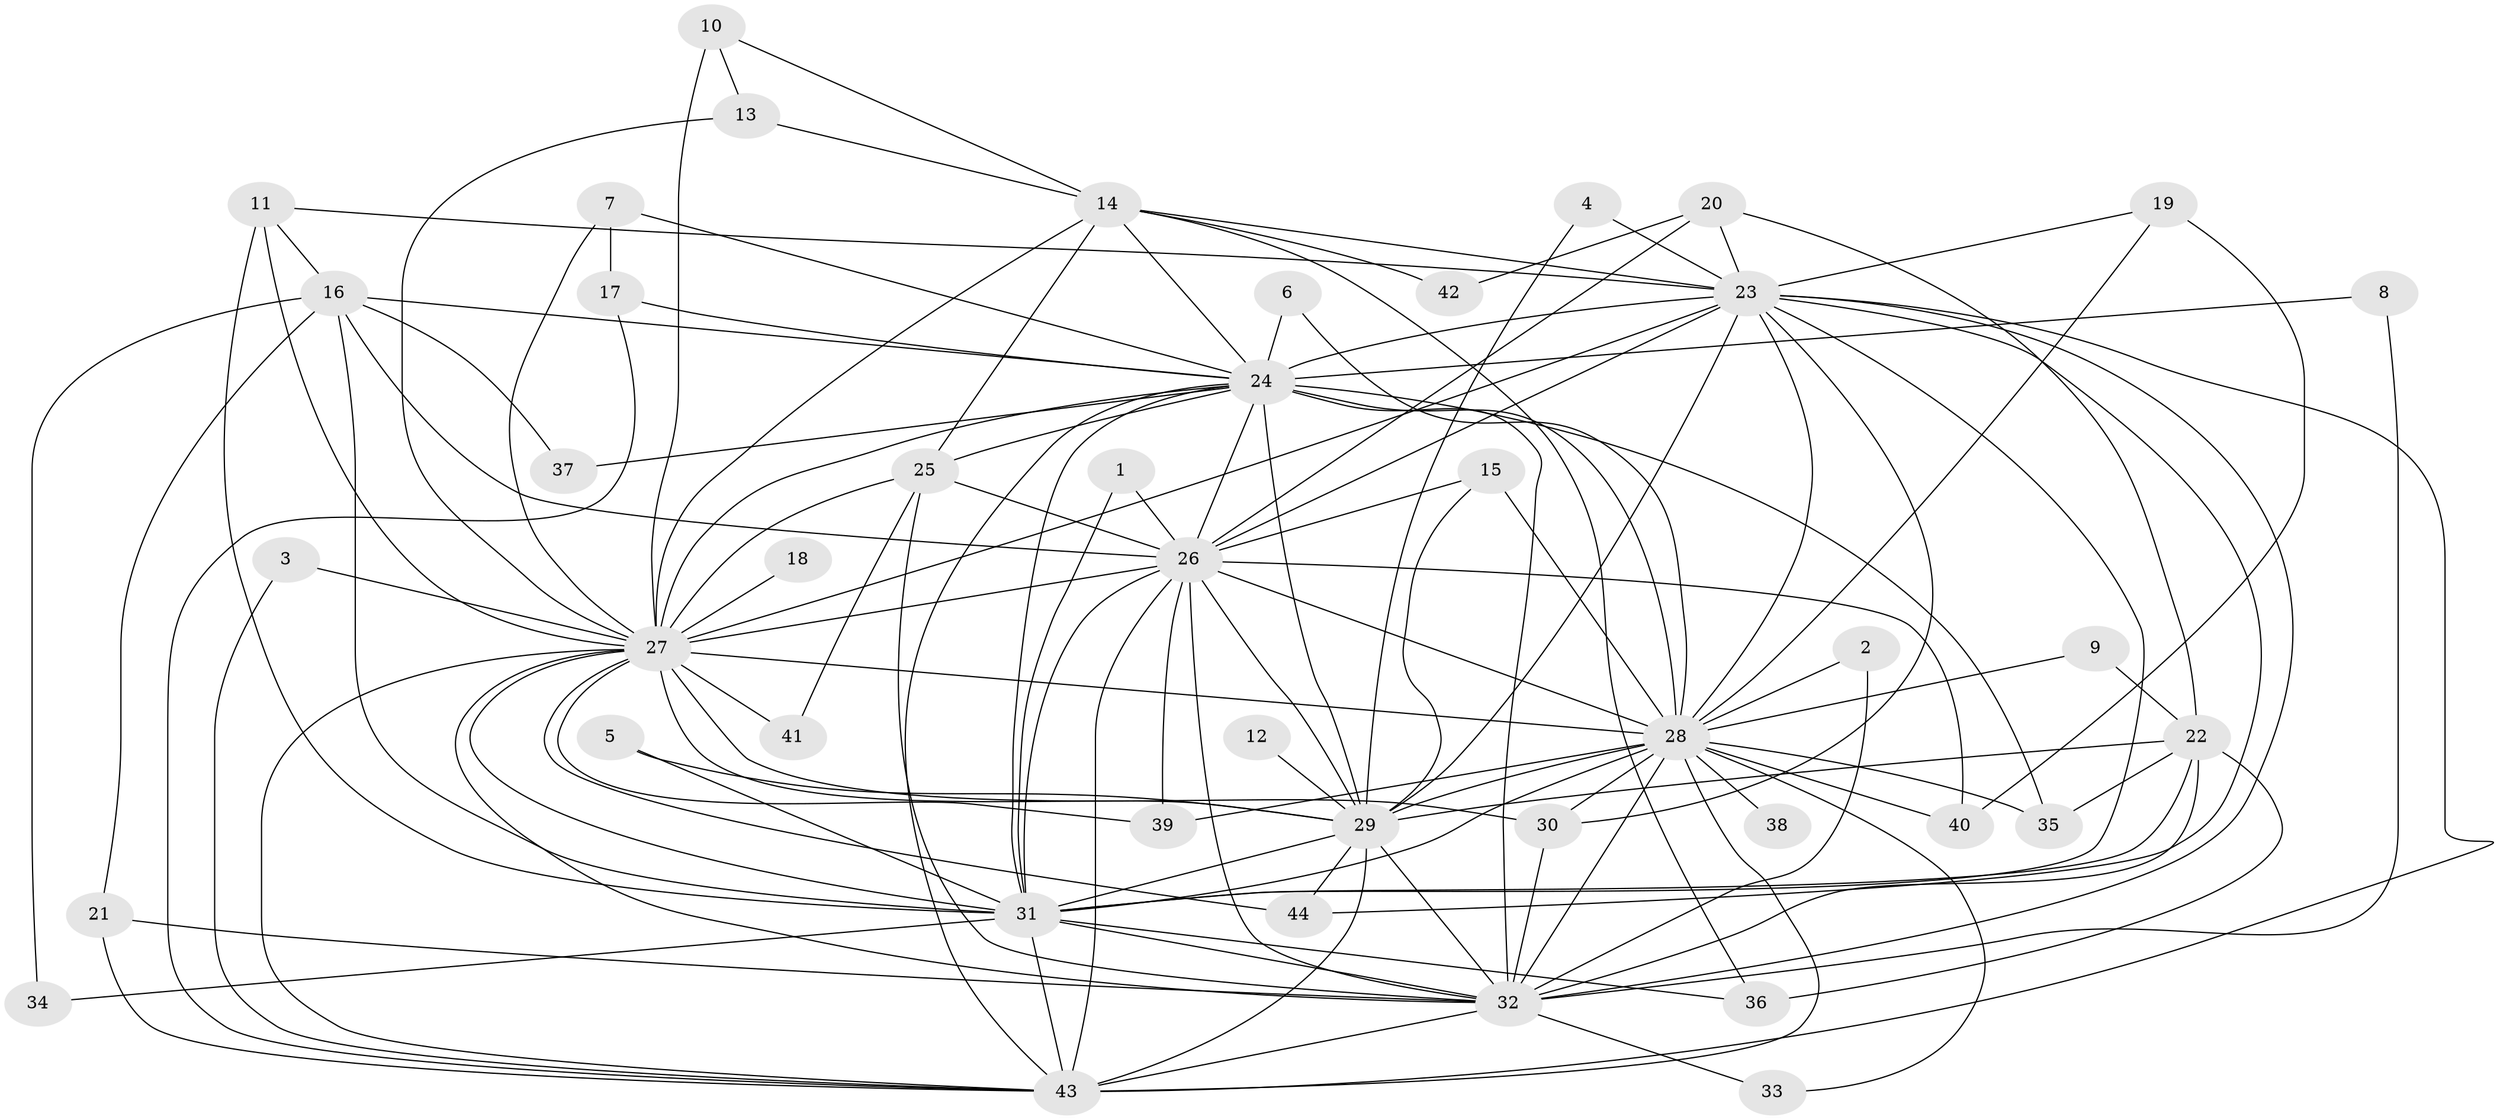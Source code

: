 // original degree distribution, {16: 0.03409090909090909, 19: 0.022727272727272728, 22: 0.011363636363636364, 18: 0.011363636363636364, 26: 0.011363636363636364, 20: 0.011363636363636364, 15: 0.011363636363636364, 8: 0.011363636363636364, 6: 0.011363636363636364, 5: 0.03409090909090909, 3: 0.2159090909090909, 4: 0.09090909090909091, 7: 0.011363636363636364, 2: 0.5113636363636364}
// Generated by graph-tools (version 1.1) at 2025/25/03/09/25 03:25:36]
// undirected, 44 vertices, 123 edges
graph export_dot {
graph [start="1"]
  node [color=gray90,style=filled];
  1;
  2;
  3;
  4;
  5;
  6;
  7;
  8;
  9;
  10;
  11;
  12;
  13;
  14;
  15;
  16;
  17;
  18;
  19;
  20;
  21;
  22;
  23;
  24;
  25;
  26;
  27;
  28;
  29;
  30;
  31;
  32;
  33;
  34;
  35;
  36;
  37;
  38;
  39;
  40;
  41;
  42;
  43;
  44;
  1 -- 26 [weight=2.0];
  1 -- 31 [weight=2.0];
  2 -- 28 [weight=1.0];
  2 -- 32 [weight=1.0];
  3 -- 27 [weight=1.0];
  3 -- 43 [weight=1.0];
  4 -- 23 [weight=1.0];
  4 -- 29 [weight=1.0];
  5 -- 29 [weight=1.0];
  5 -- 31 [weight=1.0];
  6 -- 24 [weight=1.0];
  6 -- 28 [weight=1.0];
  7 -- 17 [weight=1.0];
  7 -- 24 [weight=1.0];
  7 -- 27 [weight=1.0];
  8 -- 24 [weight=1.0];
  8 -- 32 [weight=1.0];
  9 -- 22 [weight=1.0];
  9 -- 28 [weight=1.0];
  10 -- 13 [weight=1.0];
  10 -- 14 [weight=1.0];
  10 -- 27 [weight=2.0];
  11 -- 16 [weight=1.0];
  11 -- 23 [weight=1.0];
  11 -- 27 [weight=1.0];
  11 -- 31 [weight=2.0];
  12 -- 29 [weight=1.0];
  13 -- 14 [weight=1.0];
  13 -- 27 [weight=1.0];
  14 -- 23 [weight=1.0];
  14 -- 24 [weight=1.0];
  14 -- 25 [weight=1.0];
  14 -- 27 [weight=1.0];
  14 -- 36 [weight=1.0];
  14 -- 42 [weight=1.0];
  15 -- 26 [weight=1.0];
  15 -- 28 [weight=1.0];
  15 -- 29 [weight=1.0];
  16 -- 21 [weight=1.0];
  16 -- 24 [weight=1.0];
  16 -- 26 [weight=1.0];
  16 -- 31 [weight=1.0];
  16 -- 34 [weight=1.0];
  16 -- 37 [weight=1.0];
  17 -- 24 [weight=1.0];
  17 -- 43 [weight=1.0];
  18 -- 27 [weight=1.0];
  19 -- 23 [weight=1.0];
  19 -- 28 [weight=2.0];
  19 -- 40 [weight=1.0];
  20 -- 22 [weight=1.0];
  20 -- 23 [weight=1.0];
  20 -- 26 [weight=1.0];
  20 -- 42 [weight=1.0];
  21 -- 32 [weight=1.0];
  21 -- 43 [weight=2.0];
  22 -- 29 [weight=1.0];
  22 -- 31 [weight=1.0];
  22 -- 32 [weight=1.0];
  22 -- 35 [weight=1.0];
  22 -- 36 [weight=1.0];
  23 -- 24 [weight=2.0];
  23 -- 26 [weight=1.0];
  23 -- 27 [weight=1.0];
  23 -- 28 [weight=2.0];
  23 -- 29 [weight=1.0];
  23 -- 30 [weight=1.0];
  23 -- 31 [weight=1.0];
  23 -- 32 [weight=1.0];
  23 -- 43 [weight=1.0];
  23 -- 44 [weight=1.0];
  24 -- 25 [weight=1.0];
  24 -- 26 [weight=1.0];
  24 -- 27 [weight=1.0];
  24 -- 28 [weight=3.0];
  24 -- 29 [weight=2.0];
  24 -- 31 [weight=1.0];
  24 -- 32 [weight=1.0];
  24 -- 35 [weight=1.0];
  24 -- 37 [weight=1.0];
  24 -- 43 [weight=1.0];
  25 -- 26 [weight=1.0];
  25 -- 27 [weight=1.0];
  25 -- 32 [weight=1.0];
  25 -- 41 [weight=1.0];
  26 -- 27 [weight=1.0];
  26 -- 28 [weight=3.0];
  26 -- 29 [weight=2.0];
  26 -- 31 [weight=1.0];
  26 -- 32 [weight=1.0];
  26 -- 39 [weight=1.0];
  26 -- 40 [weight=1.0];
  26 -- 43 [weight=2.0];
  27 -- 28 [weight=3.0];
  27 -- 29 [weight=2.0];
  27 -- 30 [weight=1.0];
  27 -- 31 [weight=1.0];
  27 -- 32 [weight=1.0];
  27 -- 39 [weight=1.0];
  27 -- 41 [weight=1.0];
  27 -- 43 [weight=1.0];
  27 -- 44 [weight=1.0];
  28 -- 29 [weight=3.0];
  28 -- 30 [weight=2.0];
  28 -- 31 [weight=3.0];
  28 -- 32 [weight=3.0];
  28 -- 33 [weight=1.0];
  28 -- 35 [weight=1.0];
  28 -- 38 [weight=2.0];
  28 -- 39 [weight=1.0];
  28 -- 40 [weight=1.0];
  28 -- 43 [weight=2.0];
  29 -- 31 [weight=1.0];
  29 -- 32 [weight=2.0];
  29 -- 43 [weight=2.0];
  29 -- 44 [weight=2.0];
  30 -- 32 [weight=1.0];
  31 -- 32 [weight=1.0];
  31 -- 34 [weight=1.0];
  31 -- 36 [weight=1.0];
  31 -- 43 [weight=2.0];
  32 -- 33 [weight=1.0];
  32 -- 43 [weight=1.0];
}

